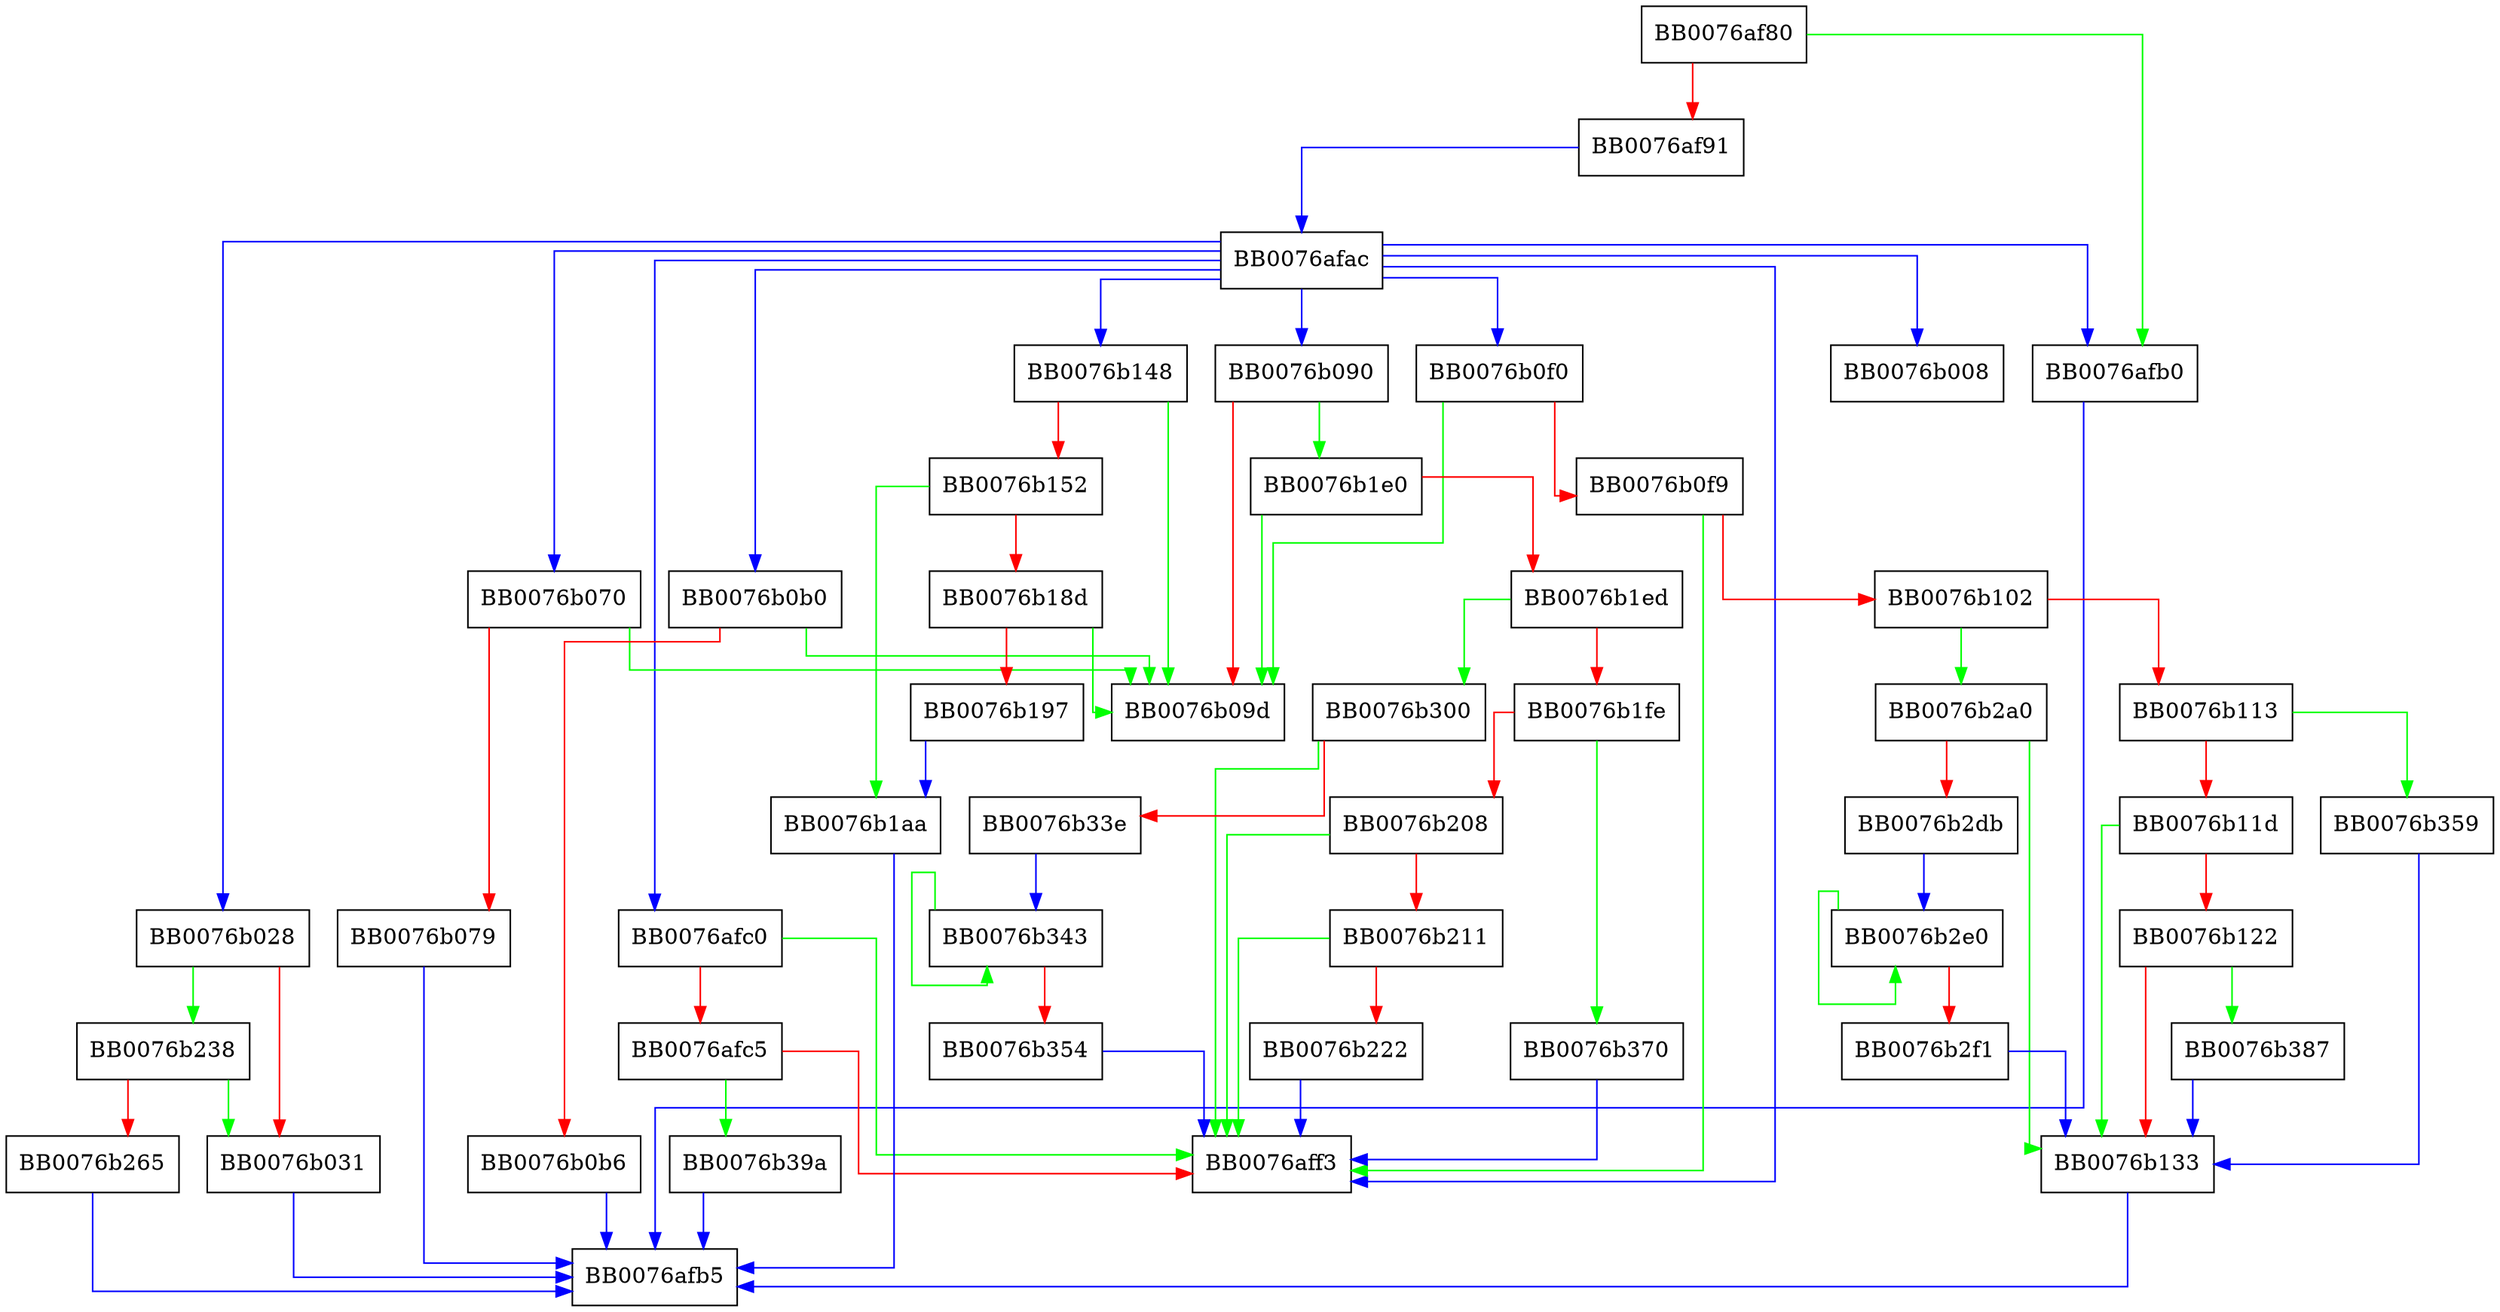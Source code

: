 digraph chacha20_poly1305_ctrl {
  node [shape="box"];
  graph [splines=ortho];
  BB0076af80 -> BB0076afb0 [color="green"];
  BB0076af80 -> BB0076af91 [color="red"];
  BB0076af91 -> BB0076afac [color="blue"];
  BB0076afac -> BB0076b028 [color="blue"];
  BB0076afac -> BB0076afb0 [color="blue"];
  BB0076afac -> BB0076afc0 [color="blue"];
  BB0076afac -> BB0076b070 [color="blue"];
  BB0076afac -> BB0076b090 [color="blue"];
  BB0076afac -> BB0076b0f0 [color="blue"];
  BB0076afac -> BB0076b0b0 [color="blue"];
  BB0076afac -> BB0076b148 [color="blue"];
  BB0076afac -> BB0076aff3 [color="blue"];
  BB0076afac -> BB0076b008 [color="blue"];
  BB0076afb0 -> BB0076afb5 [color="blue"];
  BB0076afc0 -> BB0076aff3 [color="green"];
  BB0076afc0 -> BB0076afc5 [color="red"];
  BB0076afc5 -> BB0076b39a [color="green"];
  BB0076afc5 -> BB0076aff3 [color="red"];
  BB0076b028 -> BB0076b238 [color="green"];
  BB0076b028 -> BB0076b031 [color="red"];
  BB0076b031 -> BB0076afb5 [color="blue"];
  BB0076b070 -> BB0076b09d [color="green"];
  BB0076b070 -> BB0076b079 [color="red"];
  BB0076b079 -> BB0076afb5 [color="blue"];
  BB0076b090 -> BB0076b1e0 [color="green"];
  BB0076b090 -> BB0076b09d [color="red"];
  BB0076b0b0 -> BB0076b09d [color="green"];
  BB0076b0b0 -> BB0076b0b6 [color="red"];
  BB0076b0b6 -> BB0076afb5 [color="blue"];
  BB0076b0f0 -> BB0076b09d [color="green"];
  BB0076b0f0 -> BB0076b0f9 [color="red"];
  BB0076b0f9 -> BB0076aff3 [color="green"];
  BB0076b0f9 -> BB0076b102 [color="red"];
  BB0076b102 -> BB0076b2a0 [color="green"];
  BB0076b102 -> BB0076b113 [color="red"];
  BB0076b113 -> BB0076b359 [color="green"];
  BB0076b113 -> BB0076b11d [color="red"];
  BB0076b11d -> BB0076b133 [color="green"];
  BB0076b11d -> BB0076b122 [color="red"];
  BB0076b122 -> BB0076b387 [color="green"];
  BB0076b122 -> BB0076b133 [color="red"];
  BB0076b133 -> BB0076afb5 [color="blue"];
  BB0076b148 -> BB0076b09d [color="green"];
  BB0076b148 -> BB0076b152 [color="red"];
  BB0076b152 -> BB0076b1aa [color="green"];
  BB0076b152 -> BB0076b18d [color="red"];
  BB0076b18d -> BB0076b09d [color="green"];
  BB0076b18d -> BB0076b197 [color="red"];
  BB0076b197 -> BB0076b1aa [color="blue"];
  BB0076b1aa -> BB0076afb5 [color="blue"];
  BB0076b1e0 -> BB0076b09d [color="green"];
  BB0076b1e0 -> BB0076b1ed [color="red"];
  BB0076b1ed -> BB0076b300 [color="green"];
  BB0076b1ed -> BB0076b1fe [color="red"];
  BB0076b1fe -> BB0076b370 [color="green"];
  BB0076b1fe -> BB0076b208 [color="red"];
  BB0076b208 -> BB0076aff3 [color="green"];
  BB0076b208 -> BB0076b211 [color="red"];
  BB0076b211 -> BB0076aff3 [color="green"];
  BB0076b211 -> BB0076b222 [color="red"];
  BB0076b222 -> BB0076aff3 [color="blue"];
  BB0076b238 -> BB0076b031 [color="green"];
  BB0076b238 -> BB0076b265 [color="red"];
  BB0076b265 -> BB0076afb5 [color="blue"];
  BB0076b2a0 -> BB0076b133 [color="green"];
  BB0076b2a0 -> BB0076b2db [color="red"];
  BB0076b2db -> BB0076b2e0 [color="blue"];
  BB0076b2e0 -> BB0076b2e0 [color="green"];
  BB0076b2e0 -> BB0076b2f1 [color="red"];
  BB0076b2f1 -> BB0076b133 [color="blue"];
  BB0076b300 -> BB0076aff3 [color="green"];
  BB0076b300 -> BB0076b33e [color="red"];
  BB0076b33e -> BB0076b343 [color="blue"];
  BB0076b343 -> BB0076b343 [color="green"];
  BB0076b343 -> BB0076b354 [color="red"];
  BB0076b354 -> BB0076aff3 [color="blue"];
  BB0076b359 -> BB0076b133 [color="blue"];
  BB0076b370 -> BB0076aff3 [color="blue"];
  BB0076b387 -> BB0076b133 [color="blue"];
  BB0076b39a -> BB0076afb5 [color="blue"];
}